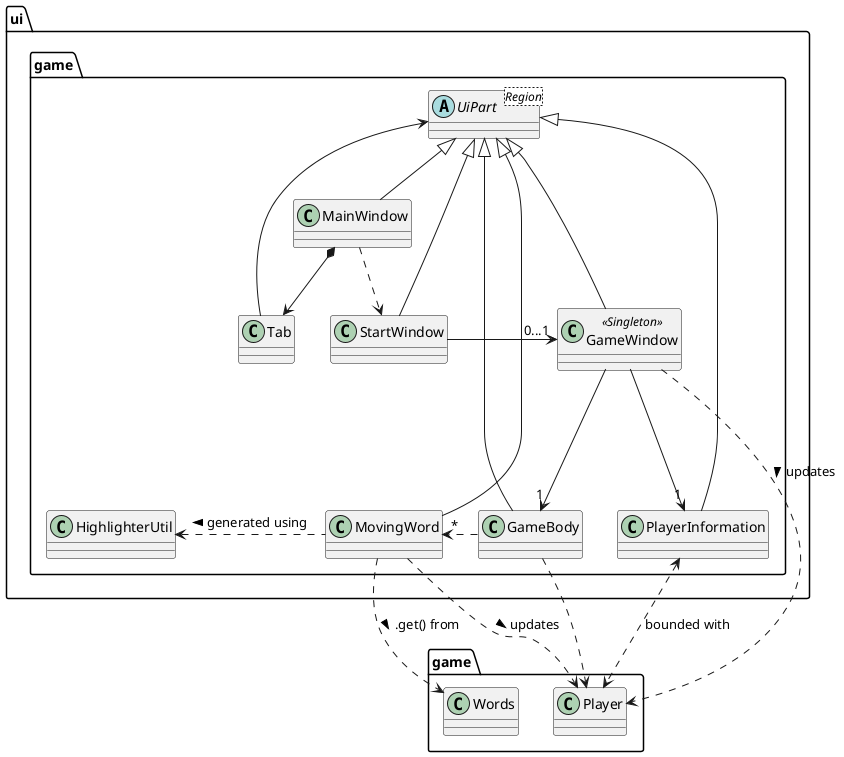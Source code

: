 @startuml
package ui.game {
    class StartWindow
    class Tab
    class MainWindow
    abstract class UiPart<Region>
    class GameWindow <<Singleton>>
    class PlayerInformation
    class GameBody
    class MovingWord
    class HighlighterUtil
}

package game {
    class Player
    class Words
}

UiPart <- Tab
UiPart <|-- MainWindow
UiPart <|- StartWindow
UiPart <|-- GameWindow
UiPart <|-- GameBody
UiPart <|-- PlayerInformation
UiPart <|-- MovingWord

MainWindow *--> Tab
MainWindow ..> StartWindow
StartWindow -right--> "0...1" GameWindow
GameWindow -down--> "1" GameBody
GameWindow -down--> "1" PlayerInformation

MovingWord .left.> HighlighterUtil :generated using >
MovingWord .down.> Words :.get() from >
MovingWord .down.> Player :updates >
GameWindow .down.> Player :updates >
GameBody .down.> Player
GameBody .right.> "*" MovingWord
PlayerInformation <.down.> Player :bounded with

@enduml
